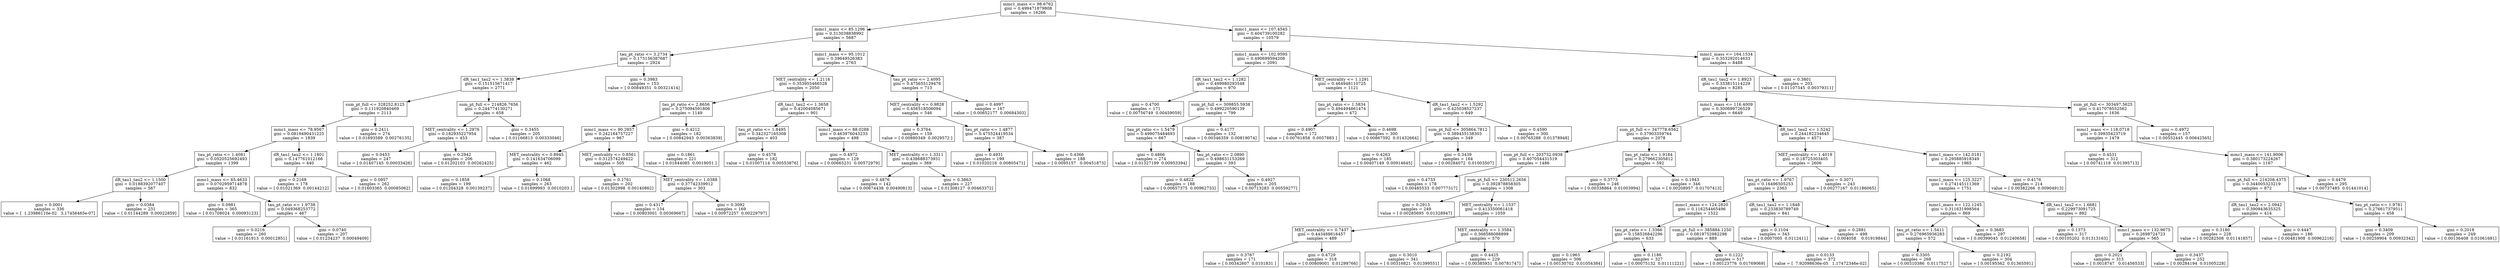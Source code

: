 digraph Tree {
0 [label="mmc1_mass <= 98.6762\ngini = 0.499471879808\nsamples = 16266", shape="box"] ;
1 [label="mmc1_mass <= 85.1296\ngini = 0.313038838992\nsamples = 5687", shape="box"] ;
0 -> 1 ;
2 [label="tau_pt_ratio <= 3.2734\ngini = 0.173156387687\nsamples = 2924", shape="box"] ;
1 -> 2 ;
3 [label="dR_tau1_tau2 <= 1.3838\ngini = 0.151515671417\nsamples = 2771", shape="box"] ;
2 -> 3 ;
4 [label="sum_pt_full <= 328252.8125\ngini = 0.111920840469\nsamples = 2113", shape="box"] ;
3 -> 4 ;
5 [label="mmc1_mass <= 78.9567\ngini = 0.0819490431225\nsamples = 1839", shape="box"] ;
4 -> 5 ;
6 [label="tau_pt_ratio <= 1.4081\ngini = 0.0520525692493\nsamples = 1399", shape="box"] ;
5 -> 6 ;
7 [label="dR_tau1_tau2 <= 1.1500\ngini = 0.0188392077407\nsamples = 567", shape="box"] ;
6 -> 7 ;
8 [label="gini = 0.0001\nsamples = 336\nvalue = [  1.23986110e-02   3.17456465e-07]", shape="box"] ;
7 -> 8 ;
9 [label="gini = 0.0384\nsamples = 231\nvalue = [ 0.01144289  0.00022859]", shape="box"] ;
7 -> 9 ;
10 [label="mmc1_mass <= 65.4633\ngini = 0.0702959714878\nsamples = 832", shape="box"] ;
6 -> 10 ;
11 [label="gini = 0.0981\nsamples = 365\nvalue = [ 0.01708024  0.00093123]", shape="box"] ;
10 -> 11 ;
12 [label="tau_pt_ratio <= 1.9738\ngini = 0.049368253772\nsamples = 467", shape="box"] ;
10 -> 12 ;
13 [label="gini = 0.0216\nsamples = 260\nvalue = [ 0.01161913  0.00012851]", shape="box"] ;
12 -> 13 ;
14 [label="gini = 0.0740\nsamples = 207\nvalue = [ 0.01234237  0.00049409]", shape="box"] ;
12 -> 14 ;
15 [label="dR_tau1_tau2 <= 1.1801\ngini = 0.147761012166\nsamples = 440", shape="box"] ;
5 -> 15 ;
16 [label="gini = 0.2168\nsamples = 178\nvalue = [ 0.01021369  0.00144212]", shape="box"] ;
15 -> 16 ;
17 [label="gini = 0.0957\nsamples = 262\nvalue = [ 0.01603365  0.00085062]", shape="box"] ;
15 -> 17 ;
18 [label="gini = 0.2411\nsamples = 274\nvalue = [ 0.01693589  0.00276135]", shape="box"] ;
4 -> 18 ;
19 [label="sum_pt_full <= 214826.7656\ngini = 0.244774130271\nsamples = 658", shape="box"] ;
3 -> 19 ;
20 [label="MET_centrality <= 1.2976\ngini = 0.182935227954\nsamples = 453", shape="box"] ;
19 -> 20 ;
21 [label="gini = 0.0453\nsamples = 247\nvalue = [ 0.01407145  0.00033426]", shape="box"] ;
20 -> 21 ;
22 [label="gini = 0.2942\nsamples = 206\nvalue = [ 0.01202103  0.00262425]", shape="box"] ;
20 -> 22 ;
23 [label="gini = 0.3455\nsamples = 205\nvalue = [ 0.01166813  0.00333046]", shape="box"] ;
19 -> 23 ;
24 [label="gini = 0.3983\nsamples = 153\nvalue = [ 0.00849351  0.00321414]", shape="box"] ;
2 -> 24 ;
25 [label="mmc1_mass <= 95.1012\ngini = 0.39649526383\nsamples = 2763", shape="box"] ;
1 -> 25 ;
26 [label="MET_centrality <= 1.2116\ngini = 0.353955466528\nsamples = 2050", shape="box"] ;
25 -> 26 ;
27 [label="tau_pt_ratio <= 2.8656\ngini = 0.275094591806\nsamples = 1149", shape="box"] ;
26 -> 27 ;
28 [label="mmc1_mass <= 90.2857\ngini = 0.242164757227\nsamples = 967", shape="box"] ;
27 -> 28 ;
29 [label="MET_centrality <= 0.8945\ngini = 0.141634706099\nsamples = 462", shape="box"] ;
28 -> 29 ;
30 [label="gini = 0.1858\nsamples = 199\nvalue = [ 0.01204328  0.00139237]", shape="box"] ;
29 -> 30 ;
31 [label="gini = 0.1068\nsamples = 263\nvalue = [ 0.01699993  0.0010203 ]", shape="box"] ;
29 -> 31 ;
32 [label="MET_centrality <= 0.8561\ngini = 0.312574249422\nsamples = 505", shape="box"] ;
28 -> 32 ;
33 [label="gini = 0.1761\nsamples = 202\nvalue = [ 0.01302998  0.00140862]", shape="box"] ;
32 -> 33 ;
34 [label="MET_centrality <= 1.0388\ngini = 0.37742339912\nsamples = 303", shape="box"] ;
32 -> 34 ;
35 [label="gini = 0.4317\nsamples = 134\nvalue = [ 0.00803001  0.00369667]", shape="box"] ;
34 -> 35 ;
36 [label="gini = 0.3092\nsamples = 169\nvalue = [ 0.00972257  0.00229797]", shape="box"] ;
34 -> 36 ;
37 [label="gini = 0.4212\nsamples = 182\nvalue = [ 0.00842943  0.00363839]", shape="box"] ;
27 -> 37 ;
38 [label="dR_tau1_tau2 <= 1.3658\ngini = 0.42004085671\nsamples = 901", shape="box"] ;
26 -> 38 ;
39 [label="tau_pt_ratio <= 1.8495\ngini = 0.342327165308\nsamples = 403", shape="box"] ;
38 -> 39 ;
40 [label="gini = 0.1861\nsamples = 221\nvalue = [ 0.01644085  0.0019051 ]", shape="box"] ;
39 -> 40 ;
41 [label="gini = 0.4578\nsamples = 182\nvalue = [ 0.01007114  0.00553876]", shape="box"] ;
39 -> 41 ;
42 [label="mmc1_mass <= 88.0288\ngini = 0.463976043233\nsamples = 498", shape="box"] ;
38 -> 42 ;
43 [label="gini = 0.4972\nsamples = 129\nvalue = [ 0.00665231  0.00572979]", shape="box"] ;
42 -> 43 ;
44 [label="MET_centrality <= 1.3311\ngini = 0.438688373931\nsamples = 369", shape="box"] ;
42 -> 44 ;
45 [label="gini = 0.4876\nsamples = 142\nvalue = [ 0.00674438  0.00490813]", shape="box"] ;
44 -> 45 ;
46 [label="gini = 0.3863\nsamples = 227\nvalue = [ 0.01308127  0.00463372]", shape="box"] ;
44 -> 46 ;
47 [label="tau_pt_ratio <= 2.4095\ngini = 0.475655129476\nsamples = 713", shape="box"] ;
25 -> 47 ;
48 [label="MET_centrality <= 0.9828\ngini = 0.456518506094\nsamples = 546", shape="box"] ;
47 -> 48 ;
49 [label="gini = 0.3764\nsamples = 159\nvalue = [ 0.00880349  0.0029572 ]", shape="box"] ;
48 -> 49 ;
50 [label="tau_pt_ratio <= 1.4877\ngini = 0.475524419534\nsamples = 387", shape="box"] ;
48 -> 50 ;
51 [label="gini = 0.4931\nsamples = 199\nvalue = [ 0.01020216  0.00805471]", shape="box"] ;
50 -> 51 ;
52 [label="gini = 0.4366\nsamples = 188\nvalue = [ 0.0095157   0.00451873]", shape="box"] ;
50 -> 52 ;
53 [label="gini = 0.4997\nsamples = 167\nvalue = [ 0.00652177  0.00684303]", shape="box"] ;
47 -> 53 ;
54 [label="mmc1_mass <= 107.4545\ngini = 0.404739100282\nsamples = 10579", shape="box"] ;
0 -> 54 ;
55 [label="mmc1_mass <= 102.9595\ngini = 0.490699594208\nsamples = 2091", shape="box"] ;
54 -> 55 ;
56 [label="dR_tau1_tau2 <= 1.1282\ngini = 0.499980293548\nsamples = 970", shape="box"] ;
55 -> 56 ;
57 [label="gini = 0.4700\nsamples = 171\nvalue = [ 0.00756749  0.00459059]", shape="box"] ;
56 -> 57 ;
58 [label="sum_pt_full <= 309855.5938\ngini = 0.499220590139\nsamples = 799", shape="box"] ;
56 -> 58 ;
59 [label="tau_pt_ratio <= 1.5479\ngini = 0.499075484693\nsamples = 667", shape="box"] ;
58 -> 59 ;
60 [label="gini = 0.4866\nsamples = 274\nvalue = [ 0.01327199  0.00953394]", shape="box"] ;
59 -> 60 ;
61 [label="tau_pt_ratio <= 2.0890\ngini = 0.498631153269\nsamples = 393", shape="box"] ;
59 -> 61 ;
62 [label="gini = 0.4822\nsamples = 188\nvalue = [ 0.00657375  0.00962733]", shape="box"] ;
61 -> 62 ;
63 [label="gini = 0.4927\nsamples = 205\nvalue = [ 0.00713283  0.00559277]", shape="box"] ;
61 -> 63 ;
64 [label="gini = 0.4177\nsamples = 132\nvalue = [ 0.00346359  0.00819074]", shape="box"] ;
58 -> 64 ;
65 [label="MET_centrality <= 1.1291\ngini = 0.464948110725\nsamples = 1121", shape="box"] ;
55 -> 65 ;
66 [label="tau_pt_ratio <= 1.5834\ngini = 0.494494861474\nsamples = 472", shape="box"] ;
65 -> 66 ;
67 [label="gini = 0.4907\nsamples = 172\nvalue = [ 0.00761858  0.0057883 ]", shape="box"] ;
66 -> 67 ;
68 [label="gini = 0.4698\nsamples = 300\nvalue = [ 0.00867592  0.01432664]", shape="box"] ;
66 -> 68 ;
69 [label="dR_tau1_tau2 <= 1.5292\ngini = 0.425038527237\nsamples = 649", shape="box"] ;
65 -> 69 ;
70 [label="sum_pt_full <= 305864.7812\ngini = 0.389455138303\nsamples = 349", shape="box"] ;
69 -> 70 ;
71 [label="gini = 0.4263\nsamples = 185\nvalue = [ 0.00407149  0.00914645]", shape="box"] ;
70 -> 71 ;
72 [label="gini = 0.3439\nsamples = 164\nvalue = [ 0.00284072  0.01003507]", shape="box"] ;
70 -> 72 ;
73 [label="gini = 0.4590\nsamples = 300\nvalue = [ 0.00765288  0.01378948]", shape="box"] ;
69 -> 73 ;
74 [label="mmc1_mass <= 164.1534\ngini = 0.353292014633\nsamples = 8488", shape="box"] ;
54 -> 74 ;
75 [label="dR_tau1_tau2 <= 1.8923\ngini = 0.333815114229\nsamples = 8285", shape="box"] ;
74 -> 75 ;
76 [label="mmc1_mass <= 116.4009\ngini = 0.300699726529\nsamples = 6649", shape="box"] ;
75 -> 76 ;
77 [label="sum_pt_full <= 347778.6562\ngini = 0.37903359764\nsamples = 2078", shape="box"] ;
76 -> 77 ;
78 [label="sum_pt_full <= 203732.0938\ngini = 0.407054431519\nsamples = 1486", shape="box"] ;
77 -> 78 ;
79 [label="gini = 0.4733\nsamples = 178\nvalue = [ 0.00485533  0.00777317]", shape="box"] ;
78 -> 79 ;
80 [label="sum_pt_full <= 230512.2656\ngini = 0.392878858305\nsamples = 1308", shape="box"] ;
78 -> 80 ;
81 [label="gini = 0.2913\nsamples = 249\nvalue = [ 0.00285695  0.01328947]", shape="box"] ;
80 -> 81 ;
82 [label="MET_centrality <= 1.1537\ngini = 0.413350061418\nsamples = 1059", shape="box"] ;
80 -> 82 ;
83 [label="MET_centrality <= 0.7437\ngini = 0.443488616457\nsamples = 489", shape="box"] ;
82 -> 83 ;
84 [label="gini = 0.3767\nsamples = 171\nvalue = [ 0.00342607  0.0101831 ]", shape="box"] ;
83 -> 84 ;
85 [label="gini = 0.4729\nsamples = 318\nvalue = [ 0.00809001  0.01299766]", shape="box"] ;
83 -> 85 ;
86 [label="MET_centrality <= 1.3584\ngini = 0.368588088899\nsamples = 570", shape="box"] ;
82 -> 86 ;
87 [label="gini = 0.3010\nsamples = 341\nvalue = [ 0.00316821  0.01399551]", shape="box"] ;
86 -> 87 ;
88 [label="gini = 0.4425\nsamples = 229\nvalue = [ 0.00385931  0.00781747]", shape="box"] ;
86 -> 88 ;
89 [label="tau_pt_ratio <= 1.9184\ngini = 0.279662305812\nsamples = 592", shape="box"] ;
77 -> 89 ;
90 [label="gini = 0.3773\nsamples = 246\nvalue = [ 0.00338864  0.01003994]", shape="box"] ;
89 -> 90 ;
91 [label="gini = 0.1943\nsamples = 346\nvalue = [ 0.00208957  0.01707413]", shape="box"] ;
89 -> 91 ;
92 [label="dR_tau1_tau2 <= 1.5242\ngini = 0.244182234645\nsamples = 4571", shape="box"] ;
76 -> 92 ;
93 [label="MET_centrality <= 1.4019\ngini = 0.18725303405\nsamples = 2606", shape="box"] ;
92 -> 93 ;
94 [label="tau_pt_ratio <= 1.9767\ngini = 0.16496505253\nsamples = 2363", shape="box"] ;
93 -> 94 ;
95 [label="mmc1_mass <= 124.2820\ngini = 0.116254465496\nsamples = 1522", shape="box"] ;
94 -> 95 ;
96 [label="tau_pt_ratio <= 1.3366\ngini = 0.158526842296\nsamples = 633", shape="box"] ;
95 -> 96 ;
97 [label="gini = 0.1963\nsamples = 306\nvalue = [ 0.00130702  0.01054384]", shape="box"] ;
96 -> 97 ;
98 [label="gini = 0.1186\nsamples = 327\nvalue = [ 0.00075132  0.01111221]", shape="box"] ;
96 -> 98 ;
99 [label="sum_pt_full <= 385884.1250\ngini = 0.0819752982298\nsamples = 889", shape="box"] ;
95 -> 99 ;
100 [label="gini = 0.1222\nsamples = 517\nvalue = [ 0.00123776  0.01769069]", shape="box"] ;
99 -> 100 ;
101 [label="gini = 0.0133\nsamples = 372\nvalue = [  7.92098636e-05   1.17472346e-02]", shape="box"] ;
99 -> 101 ;
102 [label="dR_tau1_tau2 <= 1.1848\ngini = 0.233830789749\nsamples = 841", shape="box"] ;
94 -> 102 ;
103 [label="gini = 0.1104\nsamples = 343\nvalue = [ 0.0007005  0.0112411]", shape="box"] ;
102 -> 103 ;
104 [label="gini = 0.2881\nsamples = 498\nvalue = [ 0.004058    0.01919844]", shape="box"] ;
102 -> 104 ;
105 [label="gini = 0.3071\nsamples = 243\nvalue = [ 0.00277167  0.01186065]", shape="box"] ;
93 -> 105 ;
106 [label="mmc1_mass <= 142.0181\ngini = 0.295885918349\nsamples = 1965", shape="box"] ;
92 -> 106 ;
107 [label="mmc1_mass <= 125.3227\ngini = 0.274145111369\nsamples = 1751", shape="box"] ;
106 -> 107 ;
108 [label="mmc1_mass <= 122.1245\ngini = 0.311631998564\nsamples = 869", shape="box"] ;
107 -> 108 ;
109 [label="tau_pt_ratio <= 1.5411\ngini = 0.276965936283\nsamples = 572", shape="box"] ;
108 -> 109 ;
110 [label="gini = 0.3305\nsamples = 268\nvalue = [ 0.00310386  0.0117527 ]", shape="box"] ;
109 -> 110 ;
111 [label="gini = 0.2192\nsamples = 304\nvalue = [ 0.00195562  0.01365591]", shape="box"] ;
109 -> 111 ;
112 [label="gini = 0.3683\nsamples = 297\nvalue = [ 0.00399045  0.01240658]", shape="box"] ;
108 -> 112 ;
113 [label="dR_tau1_tau2 <= 1.6681\ngini = 0.229973091725\nsamples = 882", shape="box"] ;
107 -> 113 ;
114 [label="gini = 0.1373\nsamples = 317\nvalue = [ 0.00105202  0.01313163]", shape="box"] ;
113 -> 114 ;
115 [label="mmc1_mass <= 132.9675\ngini = 0.2698724723\nsamples = 565", shape="box"] ;
113 -> 115 ;
116 [label="gini = 0.2021\nsamples = 313\nvalue = [ 0.0018747   0.01456533]", shape="box"] ;
115 -> 116 ;
117 [label="gini = 0.3437\nsamples = 252\nvalue = [ 0.00284194  0.01005228]", shape="box"] ;
115 -> 117 ;
118 [label="gini = 0.4176\nsamples = 214\nvalue = [ 0.00382266  0.00904913]", shape="box"] ;
106 -> 118 ;
119 [label="sum_pt_full <= 303497.5625\ngini = 0.417078552562\nsamples = 1636", shape="box"] ;
75 -> 119 ;
120 [label="mmc1_mass <= 118.0718\ngini = 0.39935423719\nsamples = 1479", shape="box"] ;
119 -> 120 ;
121 [label="gini = 0.4531\nsamples = 312\nvalue = [ 0.00741118  0.01395713]", shape="box"] ;
120 -> 121 ;
122 [label="mmc1_mass <= 141.9006\ngini = 0.380173224267\nsamples = 1167", shape="box"] ;
120 -> 122 ;
123 [label="sum_pt_full <= 214208.4375\ngini = 0.344005323219\nsamples = 872", shape="box"] ;
122 -> 123 ;
124 [label="dR_tau1_tau2 <= 2.0942\ngini = 0.390943635325\nsamples = 414", shape="box"] ;
123 -> 124 ;
125 [label="gini = 0.3180\nsamples = 228\nvalue = [ 0.00282508  0.01141857]", shape="box"] ;
124 -> 125 ;
126 [label="gini = 0.4447\nsamples = 186\nvalue = [ 0.00481908  0.00962216]", shape="box"] ;
124 -> 126 ;
127 [label="tau_pt_ratio <= 1.9781\ngini = 0.276617379511\nsamples = 458", shape="box"] ;
123 -> 127 ;
128 [label="gini = 0.3409\nsamples = 209\nvalue = [ 0.00259904  0.00932342]", shape="box"] ;
127 -> 128 ;
129 [label="gini = 0.2018\nsamples = 249\nvalue = [ 0.00136408  0.01061681]", shape="box"] ;
127 -> 129 ;
130 [label="gini = 0.4479\nsamples = 295\nvalue = [ 0.00737485  0.01441014]", shape="box"] ;
122 -> 130 ;
131 [label="gini = 0.4972\nsamples = 157\nvalue = [ 0.00552445  0.00642565]", shape="box"] ;
119 -> 131 ;
132 [label="gini = 0.3801\nsamples = 203\nvalue = [ 0.01107345  0.00379311]", shape="box"] ;
74 -> 132 ;
}